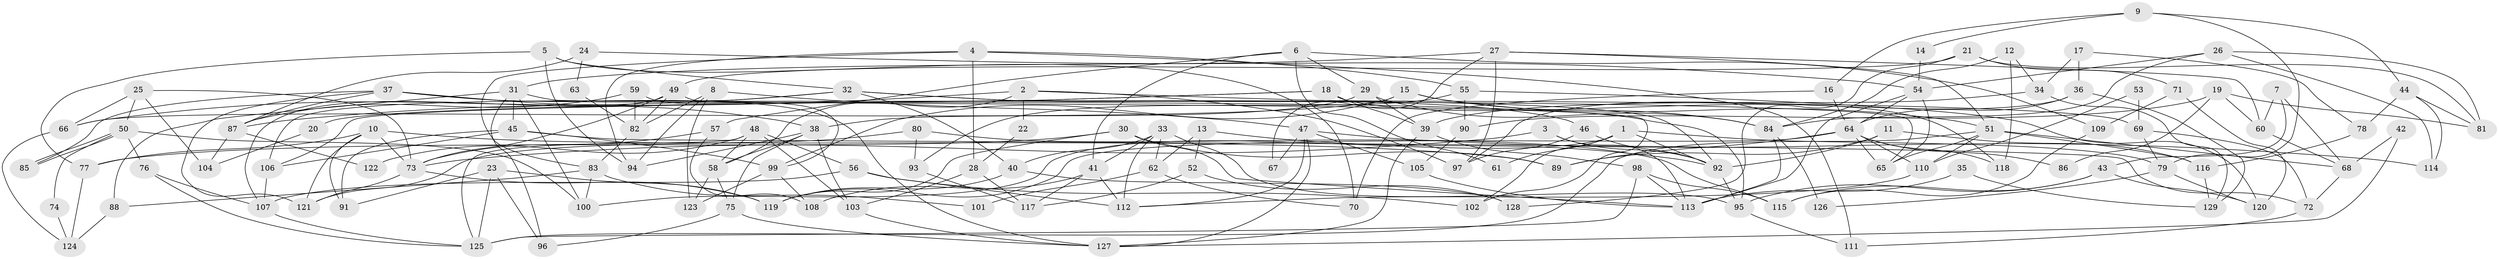 // coarse degree distribution, {5: 0.18461538461538463, 4: 0.35384615384615387, 7: 0.12307692307692308, 6: 0.16923076923076924, 9: 0.046153846153846156, 10: 0.03076923076923077, 3: 0.03076923076923077, 8: 0.046153846153846156, 11: 0.015384615384615385}
// Generated by graph-tools (version 1.1) at 2025/37/03/04/25 23:37:03]
// undirected, 129 vertices, 258 edges
graph export_dot {
  node [color=gray90,style=filled];
  1;
  2;
  3;
  4;
  5;
  6;
  7;
  8;
  9;
  10;
  11;
  12;
  13;
  14;
  15;
  16;
  17;
  18;
  19;
  20;
  21;
  22;
  23;
  24;
  25;
  26;
  27;
  28;
  29;
  30;
  31;
  32;
  33;
  34;
  35;
  36;
  37;
  38;
  39;
  40;
  41;
  42;
  43;
  44;
  45;
  46;
  47;
  48;
  49;
  50;
  51;
  52;
  53;
  54;
  55;
  56;
  57;
  58;
  59;
  60;
  61;
  62;
  63;
  64;
  65;
  66;
  67;
  68;
  69;
  70;
  71;
  72;
  73;
  74;
  75;
  76;
  77;
  78;
  79;
  80;
  81;
  82;
  83;
  84;
  85;
  86;
  87;
  88;
  89;
  90;
  91;
  92;
  93;
  94;
  95;
  96;
  97;
  98;
  99;
  100;
  101;
  102;
  103;
  104;
  105;
  106;
  107;
  108;
  109;
  110;
  111;
  112;
  113;
  114;
  115;
  116;
  117;
  118;
  119;
  120;
  121;
  122;
  123;
  124;
  125;
  126;
  127;
  128;
  129;
  1 -- 100;
  1 -- 92;
  1 -- 61;
  1 -- 79;
  1 -- 102;
  2 -- 97;
  2 -- 58;
  2 -- 22;
  2 -- 69;
  2 -- 87;
  3 -- 113;
  3 -- 92;
  3 -- 73;
  4 -- 94;
  4 -- 83;
  4 -- 28;
  4 -- 55;
  4 -- 111;
  5 -- 32;
  5 -- 77;
  5 -- 70;
  5 -- 94;
  6 -- 29;
  6 -- 41;
  6 -- 57;
  6 -- 61;
  6 -- 109;
  7 -- 43;
  7 -- 68;
  7 -- 60;
  8 -- 47;
  8 -- 123;
  8 -- 82;
  8 -- 94;
  9 -- 44;
  9 -- 79;
  9 -- 14;
  9 -- 16;
  10 -- 121;
  10 -- 91;
  10 -- 73;
  10 -- 77;
  10 -- 89;
  11 -- 89;
  11 -- 92;
  11 -- 116;
  12 -- 118;
  12 -- 84;
  12 -- 34;
  13 -- 62;
  13 -- 52;
  13 -- 92;
  14 -- 54;
  15 -- 99;
  15 -- 51;
  15 -- 66;
  15 -- 84;
  16 -- 64;
  16 -- 70;
  17 -- 34;
  17 -- 36;
  17 -- 78;
  18 -- 39;
  18 -- 106;
  18 -- 20;
  18 -- 118;
  19 -- 60;
  19 -- 90;
  19 -- 81;
  19 -- 86;
  20 -- 104;
  21 -- 49;
  21 -- 81;
  21 -- 71;
  21 -- 128;
  22 -- 28;
  23 -- 125;
  23 -- 96;
  23 -- 91;
  23 -- 119;
  24 -- 54;
  24 -- 87;
  24 -- 63;
  25 -- 50;
  25 -- 73;
  25 -- 66;
  25 -- 104;
  26 -- 84;
  26 -- 54;
  26 -- 81;
  26 -- 114;
  27 -- 31;
  27 -- 51;
  27 -- 60;
  27 -- 67;
  27 -- 97;
  28 -- 103;
  28 -- 117;
  29 -- 38;
  29 -- 39;
  29 -- 84;
  30 -- 89;
  30 -- 119;
  30 -- 77;
  30 -- 113;
  31 -- 100;
  31 -- 65;
  31 -- 45;
  31 -- 88;
  31 -- 96;
  32 -- 66;
  32 -- 92;
  32 -- 40;
  32 -- 46;
  32 -- 106;
  33 -- 112;
  33 -- 40;
  33 -- 41;
  33 -- 62;
  33 -- 95;
  34 -- 39;
  34 -- 129;
  35 -- 113;
  35 -- 129;
  36 -- 64;
  36 -- 97;
  36 -- 129;
  37 -- 87;
  37 -- 38;
  37 -- 85;
  37 -- 95;
  37 -- 121;
  37 -- 127;
  38 -- 103;
  38 -- 94;
  38 -- 58;
  38 -- 75;
  39 -- 98;
  39 -- 127;
  40 -- 119;
  40 -- 128;
  41 -- 117;
  41 -- 108;
  41 -- 112;
  42 -- 68;
  42 -- 127;
  43 -- 95;
  43 -- 115;
  43 -- 120;
  44 -- 78;
  44 -- 81;
  44 -- 114;
  45 -- 72;
  45 -- 91;
  45 -- 99;
  45 -- 106;
  46 -- 92;
  46 -- 97;
  47 -- 114;
  47 -- 112;
  47 -- 67;
  47 -- 105;
  47 -- 127;
  48 -- 58;
  48 -- 125;
  48 -- 56;
  48 -- 103;
  48 -- 122;
  49 -- 73;
  49 -- 107;
  49 -- 82;
  49 -- 102;
  50 -- 76;
  50 -- 85;
  50 -- 85;
  50 -- 74;
  50 -- 100;
  51 -- 65;
  51 -- 116;
  51 -- 68;
  51 -- 110;
  51 -- 125;
  52 -- 128;
  52 -- 117;
  53 -- 69;
  53 -- 110;
  54 -- 64;
  54 -- 113;
  54 -- 65;
  55 -- 120;
  55 -- 90;
  55 -- 93;
  56 -- 102;
  56 -- 107;
  56 -- 112;
  57 -- 73;
  57 -- 108;
  58 -- 75;
  58 -- 123;
  59 -- 99;
  59 -- 82;
  59 -- 87;
  60 -- 68;
  62 -- 70;
  62 -- 101;
  63 -- 82;
  64 -- 110;
  64 -- 119;
  64 -- 65;
  64 -- 86;
  64 -- 89;
  64 -- 118;
  66 -- 124;
  68 -- 72;
  69 -- 72;
  69 -- 79;
  71 -- 120;
  71 -- 109;
  72 -- 111;
  73 -- 119;
  73 -- 121;
  74 -- 124;
  75 -- 127;
  75 -- 96;
  76 -- 107;
  76 -- 125;
  77 -- 124;
  78 -- 116;
  79 -- 120;
  79 -- 126;
  80 -- 121;
  80 -- 115;
  80 -- 93;
  82 -- 83;
  83 -- 88;
  83 -- 100;
  83 -- 101;
  84 -- 113;
  84 -- 126;
  87 -- 104;
  87 -- 122;
  88 -- 124;
  90 -- 105;
  92 -- 95;
  93 -- 117;
  95 -- 111;
  98 -- 113;
  98 -- 125;
  98 -- 115;
  99 -- 108;
  99 -- 123;
  103 -- 127;
  105 -- 113;
  106 -- 107;
  107 -- 125;
  109 -- 115;
  110 -- 112;
  116 -- 129;
}
